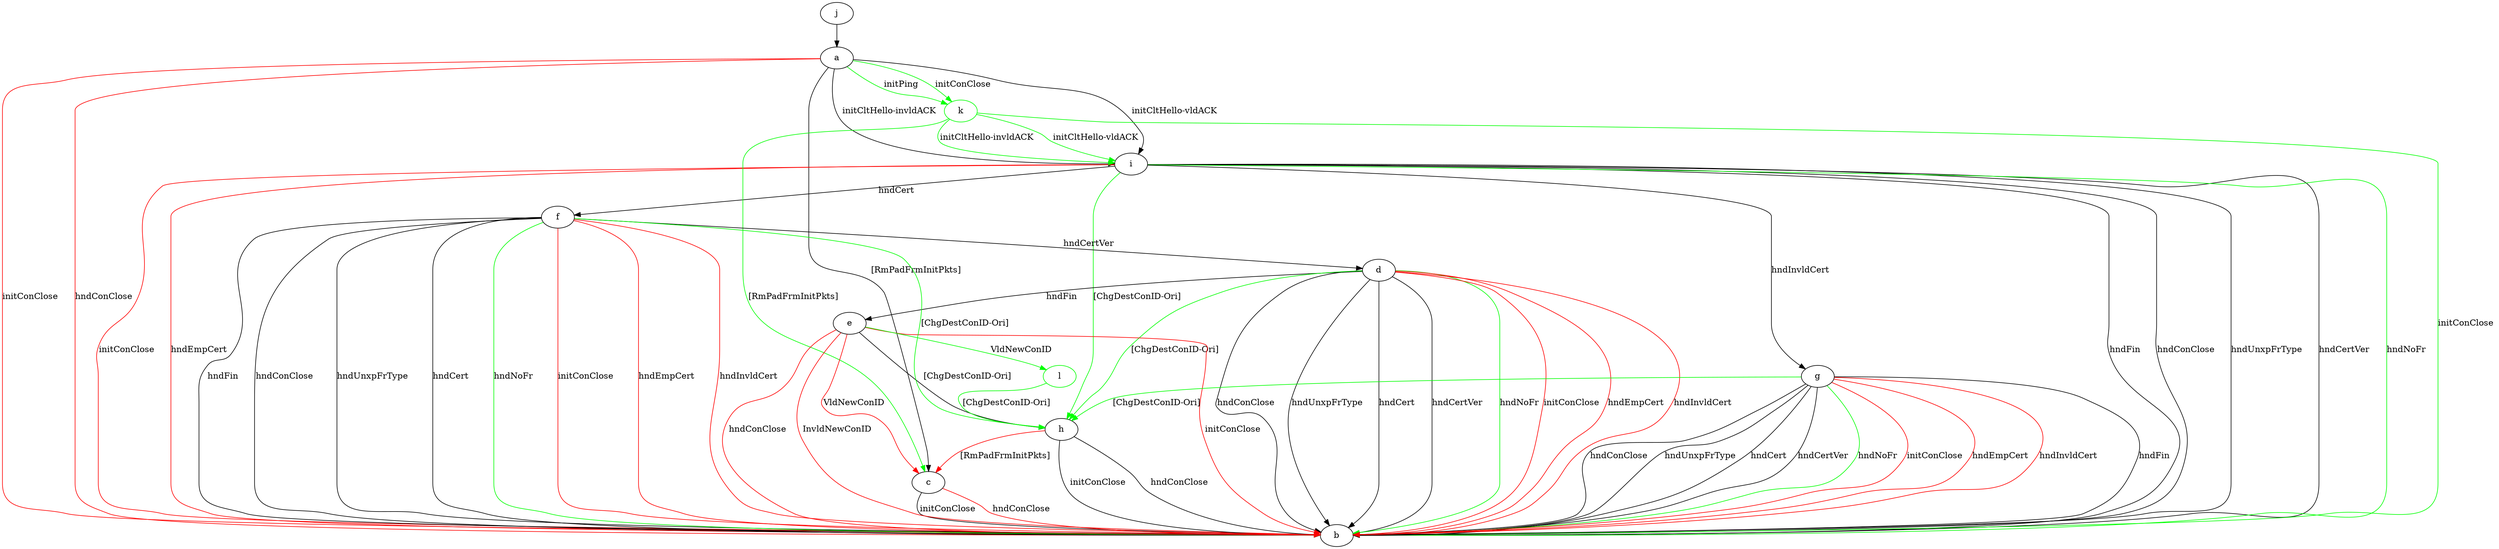 digraph "" {
	a -> b	[key=0,
		color=red,
		label="initConClose "];
	a -> b	[key=1,
		color=red,
		label="hndConClose "];
	a -> c	[key=0,
		label="[RmPadFrmInitPkts] "];
	a -> i	[key=0,
		label="initCltHello-vldACK "];
	a -> i	[key=1,
		label="initCltHello-invldACK "];
	k	[color=green];
	a -> k	[key=0,
		color=green,
		label="initPing "];
	a -> k	[key=1,
		color=green,
		label="initConClose "];
	c -> b	[key=0,
		label="initConClose "];
	c -> b	[key=1,
		color=red,
		label="hndConClose "];
	d -> b	[key=0,
		label="hndConClose "];
	d -> b	[key=1,
		label="hndUnxpFrType "];
	d -> b	[key=2,
		label="hndCert "];
	d -> b	[key=3,
		label="hndCertVer "];
	d -> b	[key=4,
		color=green,
		label="hndNoFr "];
	d -> b	[key=5,
		color=red,
		label="initConClose "];
	d -> b	[key=6,
		color=red,
		label="hndEmpCert "];
	d -> b	[key=7,
		color=red,
		label="hndInvldCert "];
	d -> e	[key=0,
		label="hndFin "];
	d -> h	[key=0,
		color=green,
		label="[ChgDestConID-Ori] "];
	e -> b	[key=0,
		color=red,
		label="initConClose "];
	e -> b	[key=1,
		color=red,
		label="hndConClose "];
	e -> b	[key=2,
		color=red,
		label="InvldNewConID "];
	e -> c	[key=0,
		color=red,
		label="VldNewConID "];
	e -> h	[key=0,
		label="[ChgDestConID-Ori] "];
	l	[color=green];
	e -> l	[key=0,
		color=green,
		label="VldNewConID "];
	f -> b	[key=0,
		label="hndFin "];
	f -> b	[key=1,
		label="hndConClose "];
	f -> b	[key=2,
		label="hndUnxpFrType "];
	f -> b	[key=3,
		label="hndCert "];
	f -> b	[key=4,
		color=green,
		label="hndNoFr "];
	f -> b	[key=5,
		color=red,
		label="initConClose "];
	f -> b	[key=6,
		color=red,
		label="hndEmpCert "];
	f -> b	[key=7,
		color=red,
		label="hndInvldCert "];
	f -> d	[key=0,
		label="hndCertVer "];
	f -> h	[key=0,
		color=green,
		label="[ChgDestConID-Ori] "];
	g -> b	[key=0,
		label="hndFin "];
	g -> b	[key=1,
		label="hndConClose "];
	g -> b	[key=2,
		label="hndUnxpFrType "];
	g -> b	[key=3,
		label="hndCert "];
	g -> b	[key=4,
		label="hndCertVer "];
	g -> b	[key=5,
		color=green,
		label="hndNoFr "];
	g -> b	[key=6,
		color=red,
		label="initConClose "];
	g -> b	[key=7,
		color=red,
		label="hndEmpCert "];
	g -> b	[key=8,
		color=red,
		label="hndInvldCert "];
	g -> h	[key=0,
		color=green,
		label="[ChgDestConID-Ori] "];
	h -> b	[key=0,
		label="initConClose "];
	h -> b	[key=1,
		label="hndConClose "];
	h -> c	[key=0,
		color=red,
		label="[RmPadFrmInitPkts] "];
	i -> b	[key=0,
		label="hndFin "];
	i -> b	[key=1,
		label="hndConClose "];
	i -> b	[key=2,
		label="hndUnxpFrType "];
	i -> b	[key=3,
		label="hndCertVer "];
	i -> b	[key=4,
		color=green,
		label="hndNoFr "];
	i -> b	[key=5,
		color=red,
		label="initConClose "];
	i -> b	[key=6,
		color=red,
		label="hndEmpCert "];
	i -> f	[key=0,
		label="hndCert "];
	i -> g	[key=0,
		label="hndInvldCert "];
	i -> h	[key=0,
		color=green,
		label="[ChgDestConID-Ori] "];
	j -> a	[key=0];
	k -> b	[key=0,
		color=green,
		label="initConClose "];
	k -> c	[key=0,
		color=green,
		label="[RmPadFrmInitPkts] "];
	k -> i	[key=0,
		color=green,
		label="initCltHello-vldACK "];
	k -> i	[key=1,
		color=green,
		label="initCltHello-invldACK "];
	l -> h	[key=0,
		color=green,
		label="[ChgDestConID-Ori] "];
}
